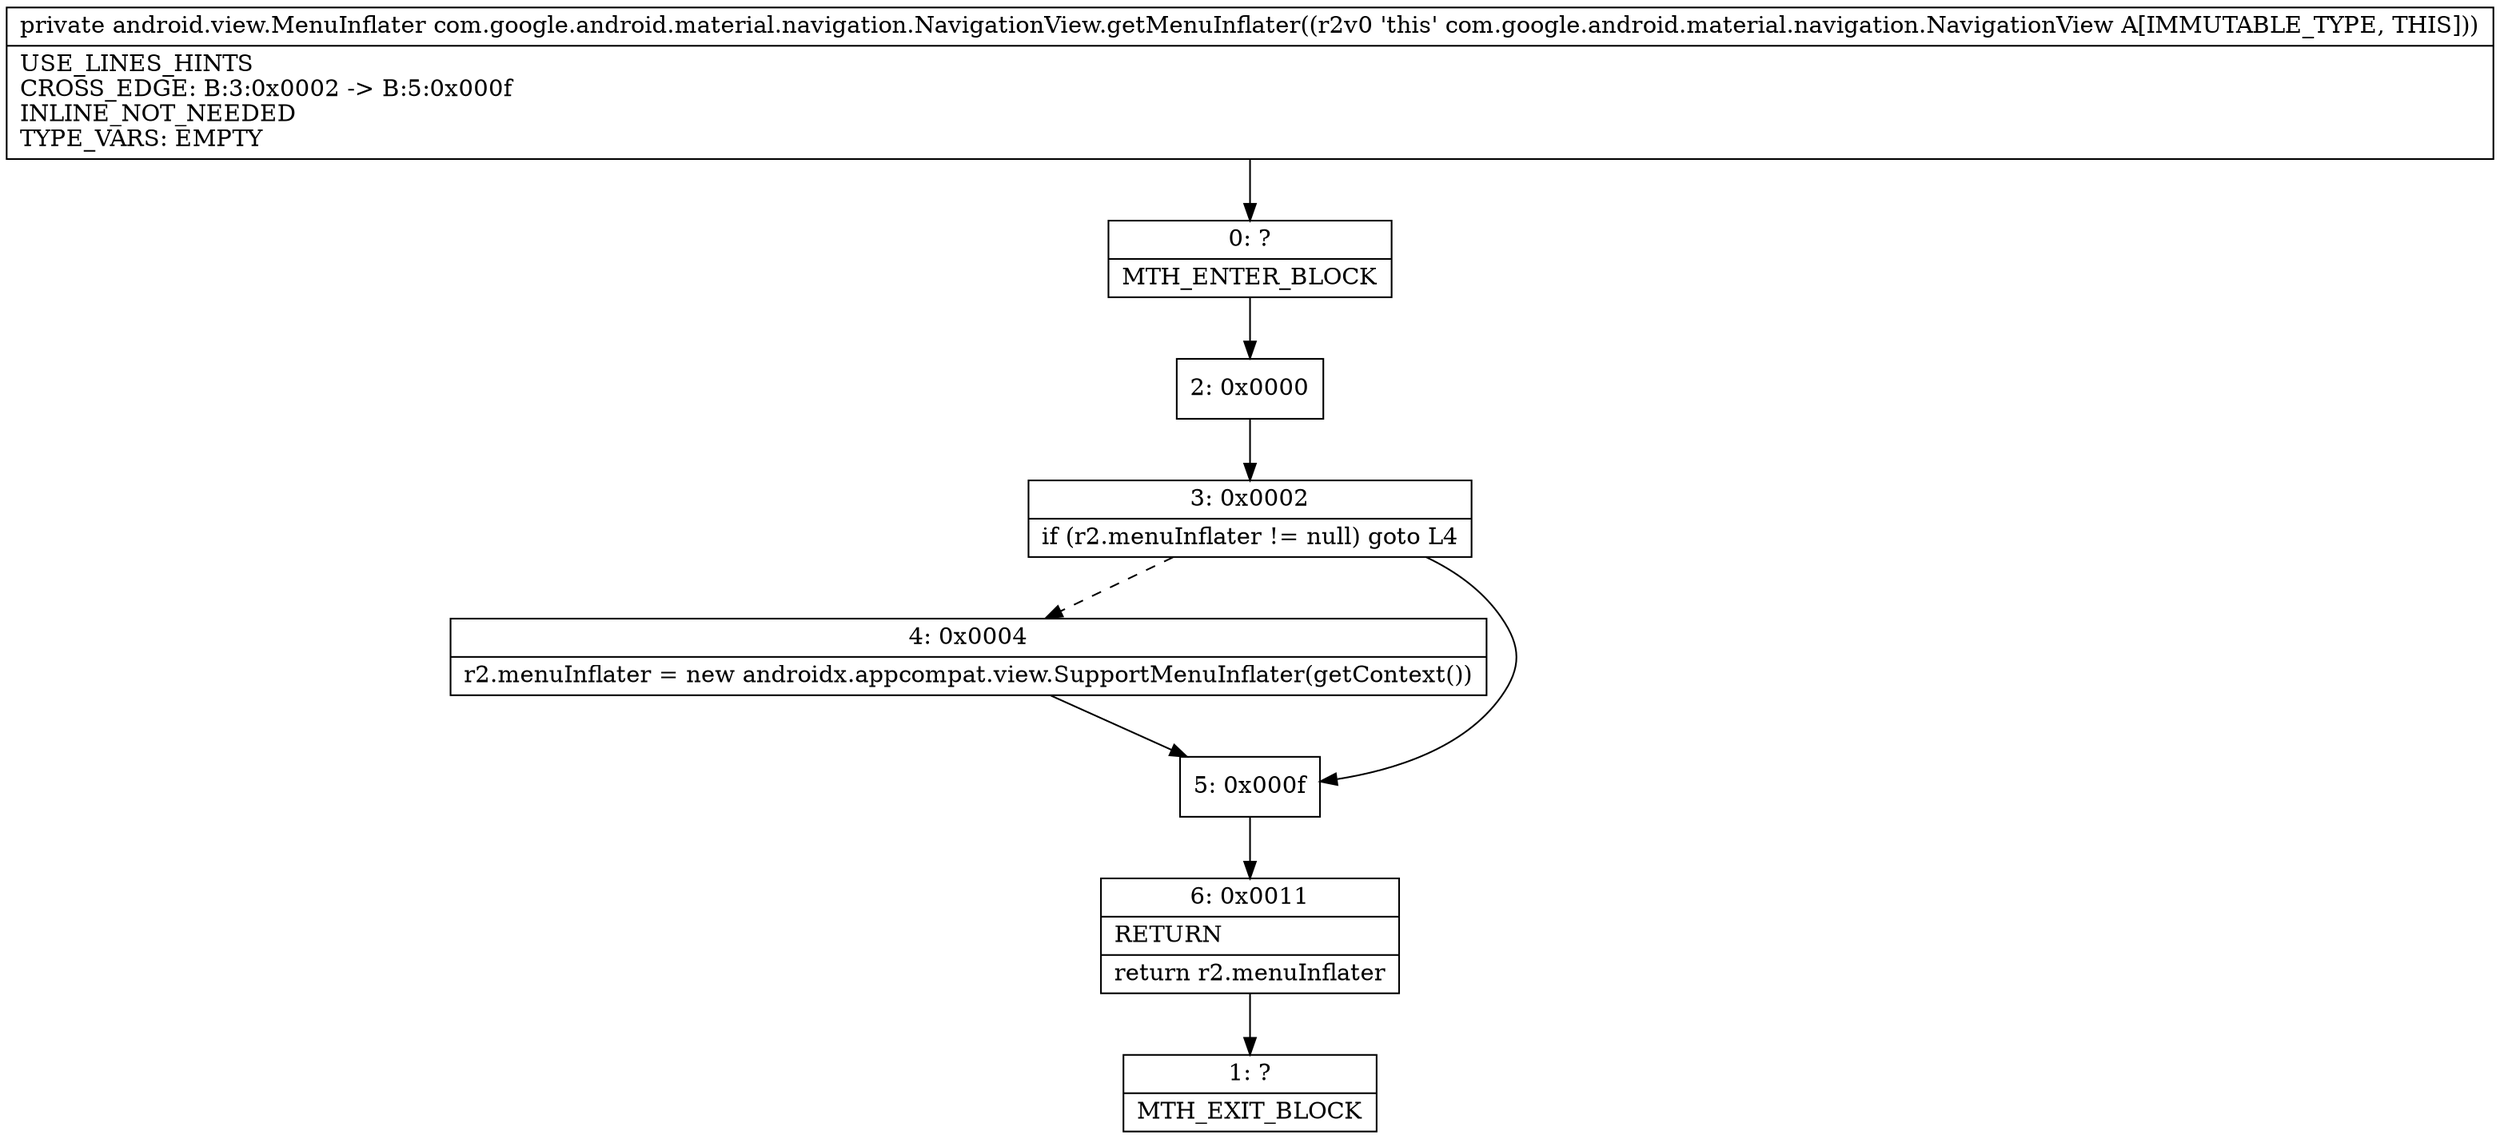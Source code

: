 digraph "CFG forcom.google.android.material.navigation.NavigationView.getMenuInflater()Landroid\/view\/MenuInflater;" {
Node_0 [shape=record,label="{0\:\ ?|MTH_ENTER_BLOCK\l}"];
Node_2 [shape=record,label="{2\:\ 0x0000}"];
Node_3 [shape=record,label="{3\:\ 0x0002|if (r2.menuInflater != null) goto L4\l}"];
Node_4 [shape=record,label="{4\:\ 0x0004|r2.menuInflater = new androidx.appcompat.view.SupportMenuInflater(getContext())\l}"];
Node_5 [shape=record,label="{5\:\ 0x000f}"];
Node_6 [shape=record,label="{6\:\ 0x0011|RETURN\l|return r2.menuInflater\l}"];
Node_1 [shape=record,label="{1\:\ ?|MTH_EXIT_BLOCK\l}"];
MethodNode[shape=record,label="{private android.view.MenuInflater com.google.android.material.navigation.NavigationView.getMenuInflater((r2v0 'this' com.google.android.material.navigation.NavigationView A[IMMUTABLE_TYPE, THIS]))  | USE_LINES_HINTS\lCROSS_EDGE: B:3:0x0002 \-\> B:5:0x000f\lINLINE_NOT_NEEDED\lTYPE_VARS: EMPTY\l}"];
MethodNode -> Node_0;Node_0 -> Node_2;
Node_2 -> Node_3;
Node_3 -> Node_4[style=dashed];
Node_3 -> Node_5;
Node_4 -> Node_5;
Node_5 -> Node_6;
Node_6 -> Node_1;
}


